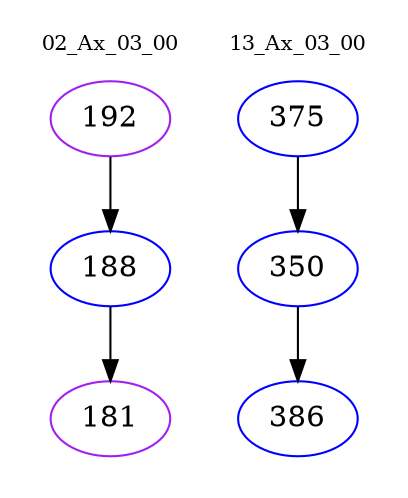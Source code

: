 digraph{
subgraph cluster_0 {
color = white
label = "02_Ax_03_00";
fontsize=10;
T0_192 [label="192", color="purple"]
T0_192 -> T0_188 [color="black"]
T0_188 [label="188", color="blue"]
T0_188 -> T0_181 [color="black"]
T0_181 [label="181", color="purple"]
}
subgraph cluster_1 {
color = white
label = "13_Ax_03_00";
fontsize=10;
T1_375 [label="375", color="blue"]
T1_375 -> T1_350 [color="black"]
T1_350 [label="350", color="blue"]
T1_350 -> T1_386 [color="black"]
T1_386 [label="386", color="blue"]
}
}
